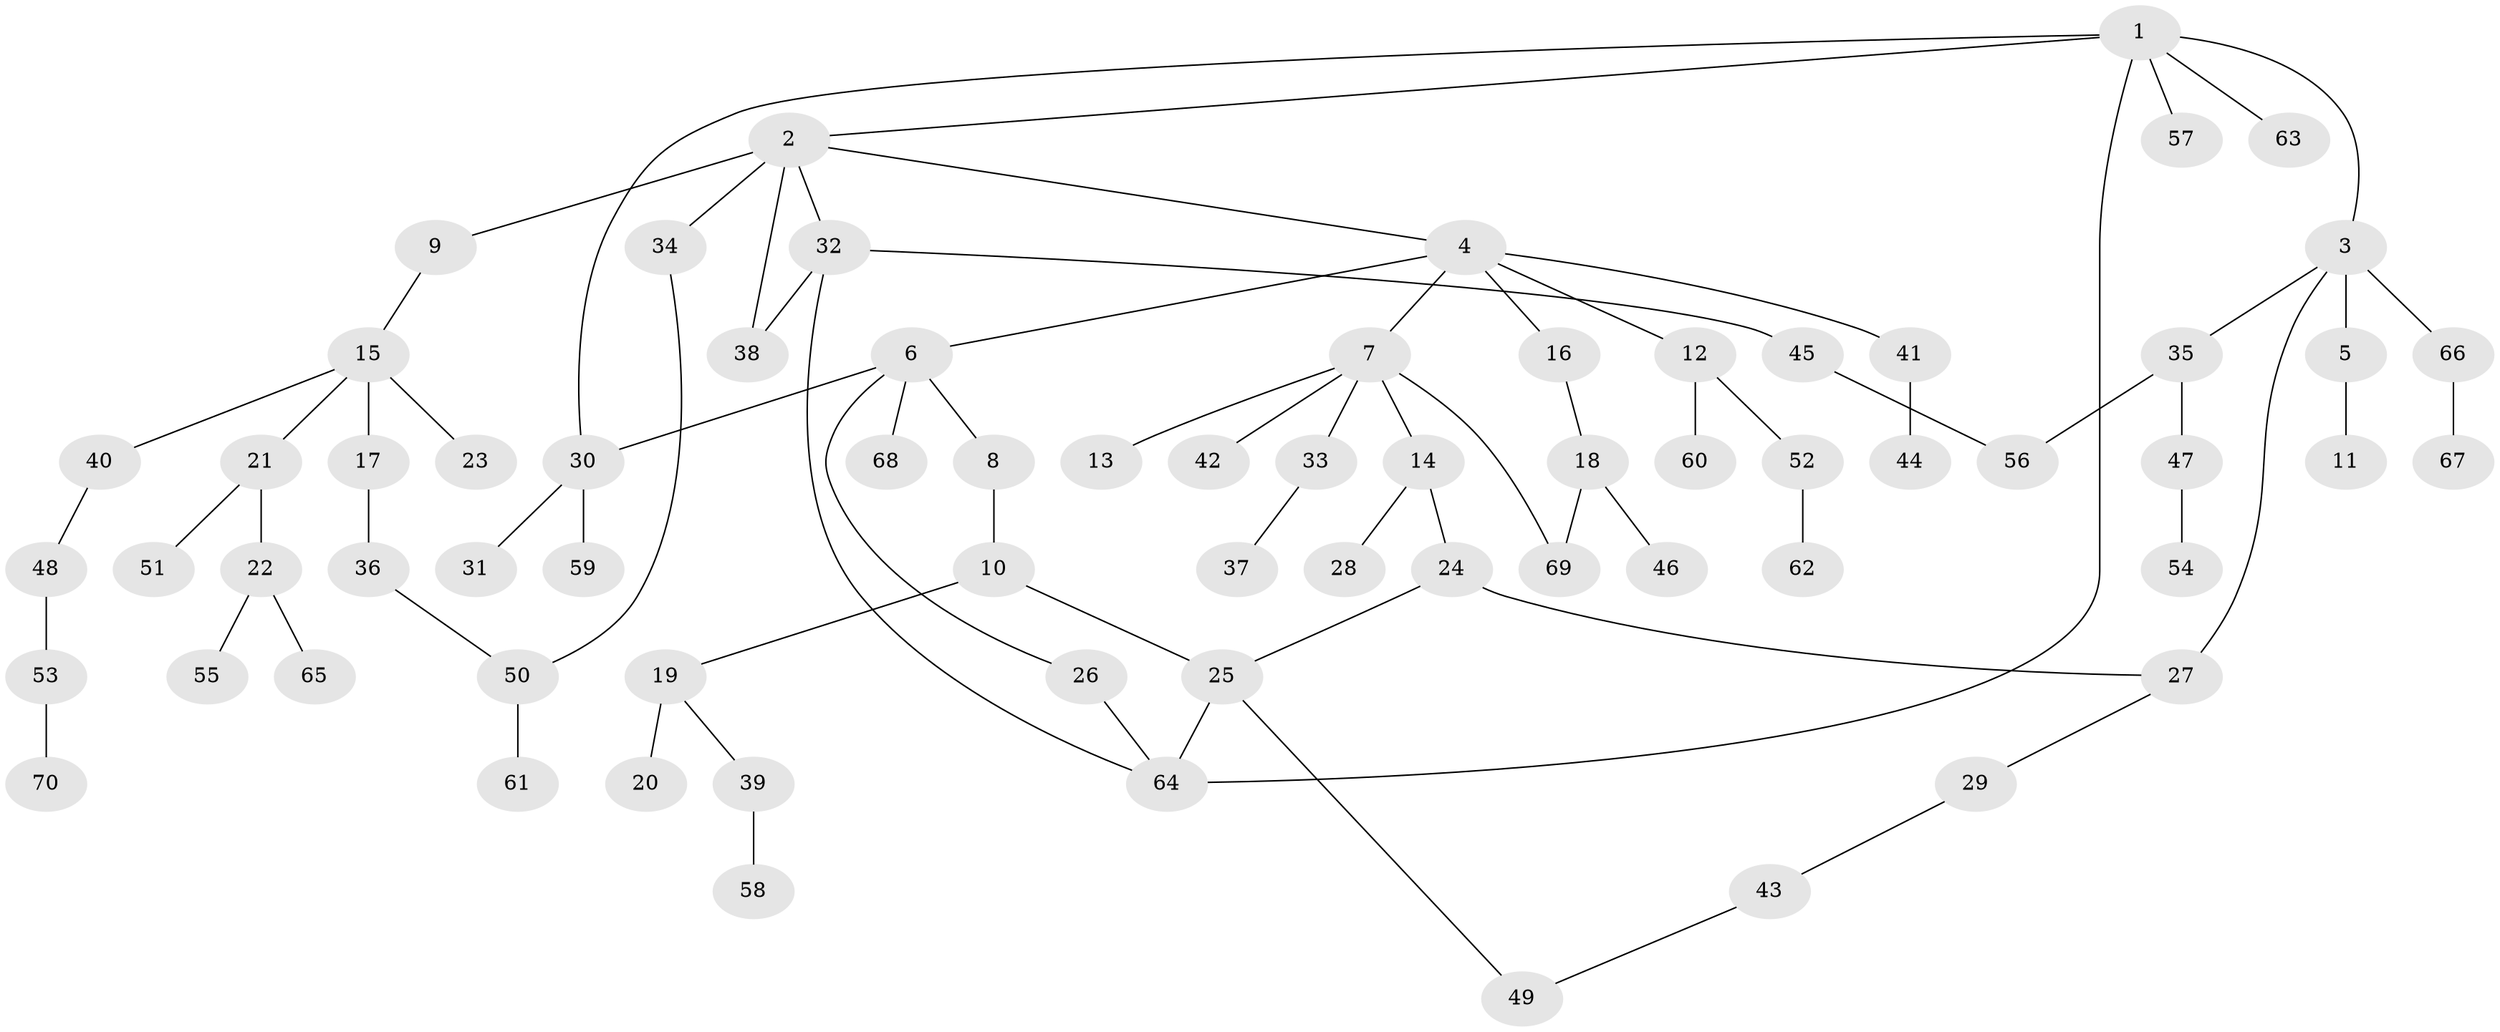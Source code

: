 // coarse degree distribution, {1: 0.7857142857142857, 3: 0.03571428571428571, 2: 0.07142857142857142, 5: 0.03571428571428571, 13: 0.03571428571428571, 9: 0.03571428571428571}
// Generated by graph-tools (version 1.1) at 2025/45/03/04/25 21:45:06]
// undirected, 70 vertices, 80 edges
graph export_dot {
graph [start="1"]
  node [color=gray90,style=filled];
  1;
  2;
  3;
  4;
  5;
  6;
  7;
  8;
  9;
  10;
  11;
  12;
  13;
  14;
  15;
  16;
  17;
  18;
  19;
  20;
  21;
  22;
  23;
  24;
  25;
  26;
  27;
  28;
  29;
  30;
  31;
  32;
  33;
  34;
  35;
  36;
  37;
  38;
  39;
  40;
  41;
  42;
  43;
  44;
  45;
  46;
  47;
  48;
  49;
  50;
  51;
  52;
  53;
  54;
  55;
  56;
  57;
  58;
  59;
  60;
  61;
  62;
  63;
  64;
  65;
  66;
  67;
  68;
  69;
  70;
  1 -- 2;
  1 -- 3;
  1 -- 57;
  1 -- 63;
  1 -- 30;
  1 -- 64;
  2 -- 4;
  2 -- 9;
  2 -- 32;
  2 -- 34;
  2 -- 38;
  3 -- 5;
  3 -- 27;
  3 -- 35;
  3 -- 66;
  4 -- 6;
  4 -- 7;
  4 -- 12;
  4 -- 16;
  4 -- 41;
  5 -- 11;
  6 -- 8;
  6 -- 26;
  6 -- 30;
  6 -- 68;
  7 -- 13;
  7 -- 14;
  7 -- 33;
  7 -- 42;
  7 -- 69;
  8 -- 10;
  9 -- 15;
  10 -- 19;
  10 -- 25;
  12 -- 52;
  12 -- 60;
  14 -- 24;
  14 -- 28;
  15 -- 17;
  15 -- 21;
  15 -- 23;
  15 -- 40;
  16 -- 18;
  17 -- 36;
  18 -- 46;
  18 -- 69;
  19 -- 20;
  19 -- 39;
  21 -- 22;
  21 -- 51;
  22 -- 55;
  22 -- 65;
  24 -- 25;
  24 -- 27;
  25 -- 64;
  25 -- 49;
  26 -- 64;
  27 -- 29;
  29 -- 43;
  30 -- 31;
  30 -- 59;
  32 -- 38;
  32 -- 45;
  32 -- 64;
  33 -- 37;
  34 -- 50;
  35 -- 47;
  35 -- 56;
  36 -- 50;
  39 -- 58;
  40 -- 48;
  41 -- 44;
  43 -- 49;
  45 -- 56;
  47 -- 54;
  48 -- 53;
  50 -- 61;
  52 -- 62;
  53 -- 70;
  66 -- 67;
}
